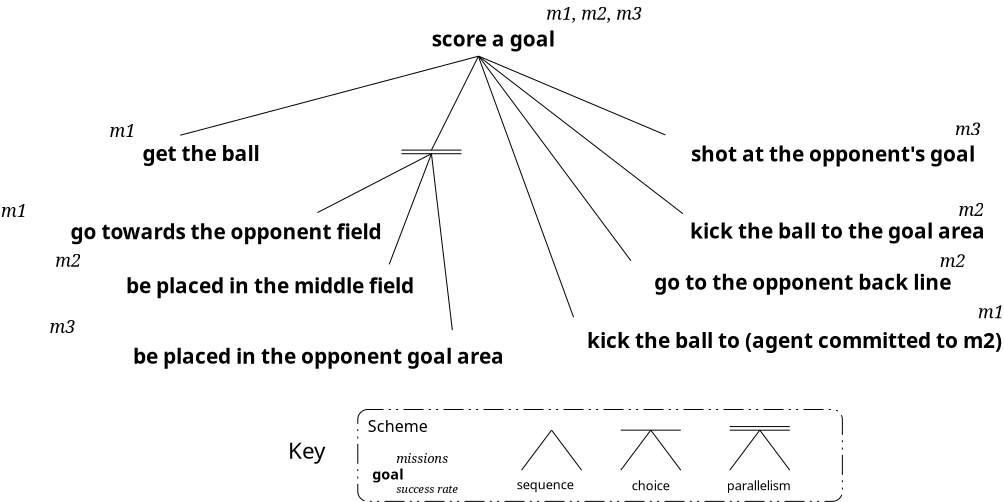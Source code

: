 <?xml version="1.0"?>
<dia:diagram xmlns:dia="http://www.lysator.liu.se/~alla/dia/">
  <dia:layer name="Background" visible="true">
    <dia:object type="Standard - Line" version="0" id="O0">
      <dia:attribute name="obj_pos">
        <dia:point val="48.66,21.88"/>
      </dia:attribute>
      <dia:attribute name="obj_bb">
        <dia:rectangle val="42.938,21.858;48.683,24.847"/>
      </dia:attribute>
      <dia:attribute name="conn_endpoints">
        <dia:point val="48.66,21.88"/>
        <dia:point val="42.96,24.825"/>
      </dia:attribute>
      <dia:attribute name="numcp">
        <dia:int val="1"/>
      </dia:attribute>
      <dia:attribute name="line_width">
        <dia:real val="0.05"/>
      </dia:attribute>
      <dia:connections>
        <dia:connection handle="0" to="O12" connection="0"/>
      </dia:connections>
    </dia:object>
    <dia:object type="Standard - Line" version="0" id="O1">
      <dia:attribute name="obj_pos">
        <dia:point val="51.021,17.002"/>
      </dia:attribute>
      <dia:attribute name="obj_bb">
        <dia:rectangle val="36.075,16.977;51.045,20.98"/>
      </dia:attribute>
      <dia:attribute name="conn_endpoints">
        <dia:point val="51.021,17.002"/>
        <dia:point val="36.1,20.956"/>
      </dia:attribute>
      <dia:attribute name="numcp">
        <dia:int val="1"/>
      </dia:attribute>
      <dia:attribute name="line_width">
        <dia:real val="0.05"/>
      </dia:attribute>
    </dia:object>
    <dia:object type="Standard - Text" version="0" id="O2">
      <dia:attribute name="obj_pos">
        <dia:point val="50.798,19.956"/>
      </dia:attribute>
      <dia:attribute name="obj_bb">
        <dia:rectangle val="50.748,19.296;50.798,19.996"/>
      </dia:attribute>
      <dia:attribute name="text">
        <dia:composite type="text">
          <dia:attribute name="string">
            <dia:string>##</dia:string>
          </dia:attribute>
          <dia:attribute name="font">
            <dia:font name="Times-Italic"/>
          </dia:attribute>
          <dia:attribute name="height">
            <dia:real val="0.7"/>
          </dia:attribute>
          <dia:attribute name="pos">
            <dia:point val="50.798,19.956"/>
          </dia:attribute>
          <dia:attribute name="color">
            <dia:color val="#000000"/>
          </dia:attribute>
          <dia:attribute name="alignment">
            <dia:enum val="0"/>
          </dia:attribute>
        </dia:composite>
      </dia:attribute>
    </dia:object>
    <dia:object type="Standard - Text" version="0" id="O3">
      <dia:attribute name="obj_pos">
        <dia:point val="59.098,20.006"/>
      </dia:attribute>
      <dia:attribute name="obj_bb">
        <dia:rectangle val="59.048,19.346;59.098,20.046"/>
      </dia:attribute>
      <dia:attribute name="text">
        <dia:composite type="text">
          <dia:attribute name="string">
            <dia:string>##</dia:string>
          </dia:attribute>
          <dia:attribute name="font">
            <dia:font name="Times-Italic"/>
          </dia:attribute>
          <dia:attribute name="height">
            <dia:real val="0.7"/>
          </dia:attribute>
          <dia:attribute name="pos">
            <dia:point val="59.098,20.006"/>
          </dia:attribute>
          <dia:attribute name="color">
            <dia:color val="#000000"/>
          </dia:attribute>
          <dia:attribute name="alignment">
            <dia:enum val="0"/>
          </dia:attribute>
        </dia:composite>
      </dia:attribute>
    </dia:object>
    <dia:object type="Standard - Text" version="0" id="O4">
      <dia:attribute name="obj_pos">
        <dia:point val="47.121,23.553"/>
      </dia:attribute>
      <dia:attribute name="obj_bb">
        <dia:rectangle val="47.071,22.893;47.121,23.593"/>
      </dia:attribute>
      <dia:attribute name="text">
        <dia:composite type="text">
          <dia:attribute name="string">
            <dia:string>##</dia:string>
          </dia:attribute>
          <dia:attribute name="font">
            <dia:font name="Times-Italic"/>
          </dia:attribute>
          <dia:attribute name="height">
            <dia:real val="0.7"/>
          </dia:attribute>
          <dia:attribute name="pos">
            <dia:point val="47.121,23.553"/>
          </dia:attribute>
          <dia:attribute name="color">
            <dia:color val="#000000"/>
          </dia:attribute>
          <dia:attribute name="alignment">
            <dia:enum val="0"/>
          </dia:attribute>
        </dia:composite>
      </dia:attribute>
    </dia:object>
    <dia:object type="Standard - Text" version="0" id="O5">
      <dia:attribute name="obj_pos">
        <dia:point val="59.571,23.603"/>
      </dia:attribute>
      <dia:attribute name="obj_bb">
        <dia:rectangle val="59.521,22.943;59.571,23.643"/>
      </dia:attribute>
      <dia:attribute name="text">
        <dia:composite type="text">
          <dia:attribute name="string">
            <dia:string>##</dia:string>
          </dia:attribute>
          <dia:attribute name="font">
            <dia:font name="Times-Italic"/>
          </dia:attribute>
          <dia:attribute name="height">
            <dia:real val="0.7"/>
          </dia:attribute>
          <dia:attribute name="pos">
            <dia:point val="59.571,23.603"/>
          </dia:attribute>
          <dia:attribute name="color">
            <dia:color val="#000000"/>
          </dia:attribute>
          <dia:attribute name="alignment">
            <dia:enum val="0"/>
          </dia:attribute>
        </dia:composite>
      </dia:attribute>
    </dia:object>
    <dia:object type="Standard - Text" version="0" id="O6">
      <dia:attribute name="obj_pos">
        <dia:point val="54.855,16.518"/>
      </dia:attribute>
      <dia:attribute name="obj_bb">
        <dia:rectangle val="46.661,15.359;54.855,16.659"/>
      </dia:attribute>
      <dia:attribute name="text">
        <dia:composite type="text">
          <dia:attribute name="string">
            <dia:string>#score a goal#</dia:string>
          </dia:attribute>
          <dia:attribute name="font">
            <dia:font name="Helvetica-Bold"/>
          </dia:attribute>
          <dia:attribute name="height">
            <dia:real val="1.3"/>
          </dia:attribute>
          <dia:attribute name="pos">
            <dia:point val="54.855,16.518"/>
          </dia:attribute>
          <dia:attribute name="color">
            <dia:color val="#000000"/>
          </dia:attribute>
          <dia:attribute name="alignment">
            <dia:enum val="2"/>
          </dia:attribute>
        </dia:composite>
      </dia:attribute>
    </dia:object>
    <dia:object type="Standard - Text" version="0" id="O7">
      <dia:attribute name="obj_pos">
        <dia:point val="32.569,21.05"/>
      </dia:attribute>
      <dia:attribute name="obj_bb">
        <dia:rectangle val="32.519,20.07;34.547,21.17"/>
      </dia:attribute>
      <dia:attribute name="text">
        <dia:composite type="text">
          <dia:attribute name="string">
            <dia:string>#m1#</dia:string>
          </dia:attribute>
          <dia:attribute name="font">
            <dia:font name="Times-Italic"/>
          </dia:attribute>
          <dia:attribute name="height">
            <dia:real val="1.1"/>
          </dia:attribute>
          <dia:attribute name="pos">
            <dia:point val="32.569,21.05"/>
          </dia:attribute>
          <dia:attribute name="color">
            <dia:color val="#000000"/>
          </dia:attribute>
          <dia:attribute name="alignment">
            <dia:enum val="0"/>
          </dia:attribute>
        </dia:composite>
      </dia:attribute>
    </dia:object>
    <dia:object type="Standard - Text" version="0" id="O8">
      <dia:attribute name="obj_pos">
        <dia:point val="46.168,26.152"/>
      </dia:attribute>
      <dia:attribute name="obj_bb">
        <dia:rectangle val="26.617,24.993;46.168,26.293"/>
      </dia:attribute>
      <dia:attribute name="text">
        <dia:composite type="text">
          <dia:attribute name="string">
            <dia:string>#go towards the opponent field#</dia:string>
          </dia:attribute>
          <dia:attribute name="font">
            <dia:font name="Helvetica-Bold"/>
          </dia:attribute>
          <dia:attribute name="height">
            <dia:real val="1.3"/>
          </dia:attribute>
          <dia:attribute name="pos">
            <dia:point val="46.168,26.152"/>
          </dia:attribute>
          <dia:attribute name="color">
            <dia:color val="#000000"/>
          </dia:attribute>
          <dia:attribute name="alignment">
            <dia:enum val="2"/>
          </dia:attribute>
        </dia:composite>
      </dia:attribute>
    </dia:object>
    <dia:object type="Standard - Text" version="0" id="O9">
      <dia:attribute name="obj_pos">
        <dia:point val="54.403,15.187"/>
      </dia:attribute>
      <dia:attribute name="obj_bb">
        <dia:rectangle val="54.353,14.207;60.447,15.307"/>
      </dia:attribute>
      <dia:attribute name="text">
        <dia:composite type="text">
          <dia:attribute name="string">
            <dia:string>#m1, m2, m3#</dia:string>
          </dia:attribute>
          <dia:attribute name="font">
            <dia:font name="Times-Italic"/>
          </dia:attribute>
          <dia:attribute name="height">
            <dia:real val="1.1"/>
          </dia:attribute>
          <dia:attribute name="pos">
            <dia:point val="54.403,15.187"/>
          </dia:attribute>
          <dia:attribute name="color">
            <dia:color val="#000000"/>
          </dia:attribute>
          <dia:attribute name="alignment">
            <dia:enum val="0"/>
          </dia:attribute>
        </dia:composite>
      </dia:attribute>
    </dia:object>
    <dia:object type="Standard - Line" version="0" id="O10">
      <dia:attribute name="obj_pos">
        <dia:point val="51.039,17.019"/>
      </dia:attribute>
      <dia:attribute name="obj_bb">
        <dia:rectangle val="51.019,17.0;61.252,24.901"/>
      </dia:attribute>
      <dia:attribute name="conn_endpoints">
        <dia:point val="51.039,17.019"/>
        <dia:point val="61.233,24.881"/>
      </dia:attribute>
      <dia:attribute name="numcp">
        <dia:int val="1"/>
      </dia:attribute>
      <dia:attribute name="line_width">
        <dia:real val="0.05"/>
      </dia:attribute>
    </dia:object>
    <dia:object type="Standard - Line" version="0" id="O11">
      <dia:attribute name="obj_pos">
        <dia:point val="51.003,17.002"/>
      </dia:attribute>
      <dia:attribute name="obj_bb">
        <dia:rectangle val="50.98,16.978;55.789,30.079"/>
      </dia:attribute>
      <dia:attribute name="conn_endpoints">
        <dia:point val="51.003,17.002"/>
        <dia:point val="55.766,30.056"/>
      </dia:attribute>
      <dia:attribute name="numcp">
        <dia:int val="1"/>
      </dia:attribute>
      <dia:attribute name="line_width">
        <dia:real val="0.05"/>
      </dia:attribute>
    </dia:object>
    <dia:object type="Standard - Line" version="0" id="O12">
      <dia:attribute name="obj_pos">
        <dia:point val="50.16,21.88"/>
      </dia:attribute>
      <dia:attribute name="obj_bb">
        <dia:rectangle val="47.136,21.855;50.185,21.905"/>
      </dia:attribute>
      <dia:attribute name="conn_endpoints">
        <dia:point val="50.16,21.88"/>
        <dia:point val="47.16,21.88"/>
      </dia:attribute>
      <dia:attribute name="numcp">
        <dia:int val="1"/>
      </dia:attribute>
      <dia:attribute name="line_width">
        <dia:real val="0.05"/>
      </dia:attribute>
    </dia:object>
    <dia:object type="Standard - Line" version="0" id="O13">
      <dia:attribute name="obj_pos">
        <dia:point val="50.16,21.7"/>
      </dia:attribute>
      <dia:attribute name="obj_bb">
        <dia:rectangle val="47.136,21.675;50.185,21.725"/>
      </dia:attribute>
      <dia:attribute name="conn_endpoints">
        <dia:point val="50.16,21.7"/>
        <dia:point val="47.16,21.7"/>
      </dia:attribute>
      <dia:attribute name="numcp">
        <dia:int val="1"/>
      </dia:attribute>
      <dia:attribute name="line_width">
        <dia:real val="0.05"/>
      </dia:attribute>
    </dia:object>
    <dia:object type="Standard - Text" version="0" id="O14">
      <dia:attribute name="obj_pos">
        <dia:point val="40.059,22.24"/>
      </dia:attribute>
      <dia:attribute name="obj_bb">
        <dia:rectangle val="32.356,21.08;40.059,22.38"/>
      </dia:attribute>
      <dia:attribute name="text">
        <dia:composite type="text">
          <dia:attribute name="string">
            <dia:string>#get the ball#</dia:string>
          </dia:attribute>
          <dia:attribute name="font">
            <dia:font name="Helvetica-Bold"/>
          </dia:attribute>
          <dia:attribute name="height">
            <dia:real val="1.3"/>
          </dia:attribute>
          <dia:attribute name="pos">
            <dia:point val="40.059,22.24"/>
          </dia:attribute>
          <dia:attribute name="color">
            <dia:color val="#000000"/>
          </dia:attribute>
          <dia:attribute name="alignment">
            <dia:enum val="2"/>
          </dia:attribute>
        </dia:composite>
      </dia:attribute>
    </dia:object>
    <dia:object type="Standard - Text" version="0" id="O15">
      <dia:attribute name="obj_pos">
        <dia:point val="48.041,28.863"/>
      </dia:attribute>
      <dia:attribute name="obj_bb">
        <dia:rectangle val="29.255,27.704;48.041,29.004"/>
      </dia:attribute>
      <dia:attribute name="text">
        <dia:composite type="text">
          <dia:attribute name="string">
            <dia:string>#be placed in the middle field #</dia:string>
          </dia:attribute>
          <dia:attribute name="font">
            <dia:font name="Helvetica-Bold"/>
          </dia:attribute>
          <dia:attribute name="height">
            <dia:real val="1.3"/>
          </dia:attribute>
          <dia:attribute name="pos">
            <dia:point val="48.041,28.863"/>
          </dia:attribute>
          <dia:attribute name="color">
            <dia:color val="#000000"/>
          </dia:attribute>
          <dia:attribute name="alignment">
            <dia:enum val="2"/>
          </dia:attribute>
        </dia:composite>
      </dia:attribute>
    </dia:object>
    <dia:object type="Standard - Text" version="0" id="O16">
      <dia:attribute name="obj_pos">
        <dia:point val="52.291,32.378"/>
      </dia:attribute>
      <dia:attribute name="obj_bb">
        <dia:rectangle val="29.028,31.218;52.291,32.519"/>
      </dia:attribute>
      <dia:attribute name="text">
        <dia:composite type="text">
          <dia:attribute name="string">
            <dia:string>#be placed in the opponent goal area#</dia:string>
          </dia:attribute>
          <dia:attribute name="font">
            <dia:font name="Helvetica-Bold"/>
          </dia:attribute>
          <dia:attribute name="height">
            <dia:real val="1.3"/>
          </dia:attribute>
          <dia:attribute name="pos">
            <dia:point val="52.291,32.378"/>
          </dia:attribute>
          <dia:attribute name="color">
            <dia:color val="#000000"/>
          </dia:attribute>
          <dia:attribute name="alignment">
            <dia:enum val="2"/>
          </dia:attribute>
        </dia:composite>
      </dia:attribute>
    </dia:object>
    <dia:object type="Standard - Text" version="0" id="O17">
      <dia:attribute name="obj_pos">
        <dia:point val="77.187,31.594"/>
      </dia:attribute>
      <dia:attribute name="obj_bb">
        <dia:rectangle val="51.685,30.435;77.187,31.735"/>
      </dia:attribute>
      <dia:attribute name="text">
        <dia:composite type="text">
          <dia:attribute name="string">
            <dia:string>#kick the ball to (agent committed to m2)#</dia:string>
          </dia:attribute>
          <dia:attribute name="font">
            <dia:font name="Helvetica-Bold"/>
          </dia:attribute>
          <dia:attribute name="height">
            <dia:real val="1.3"/>
          </dia:attribute>
          <dia:attribute name="pos">
            <dia:point val="77.187,31.594"/>
          </dia:attribute>
          <dia:attribute name="color">
            <dia:color val="#000000"/>
          </dia:attribute>
          <dia:attribute name="alignment">
            <dia:enum val="2"/>
          </dia:attribute>
        </dia:composite>
      </dia:attribute>
    </dia:object>
    <dia:object type="Standard - Text" version="0" id="O18">
      <dia:attribute name="obj_pos">
        <dia:point val="74.645,28.68"/>
      </dia:attribute>
      <dia:attribute name="obj_bb">
        <dia:rectangle val="56.077,27.52;74.645,28.82"/>
      </dia:attribute>
      <dia:attribute name="text">
        <dia:composite type="text">
          <dia:attribute name="string">
            <dia:string>#go to the opponent back line#</dia:string>
          </dia:attribute>
          <dia:attribute name="font">
            <dia:font name="Helvetica-Bold"/>
          </dia:attribute>
          <dia:attribute name="height">
            <dia:real val="1.3"/>
          </dia:attribute>
          <dia:attribute name="pos">
            <dia:point val="74.645,28.68"/>
          </dia:attribute>
          <dia:attribute name="color">
            <dia:color val="#000000"/>
          </dia:attribute>
          <dia:attribute name="alignment">
            <dia:enum val="2"/>
          </dia:attribute>
        </dia:composite>
      </dia:attribute>
    </dia:object>
    <dia:object type="Standard - Text" version="0" id="O19">
      <dia:attribute name="obj_pos">
        <dia:point val="76.332,26.125"/>
      </dia:attribute>
      <dia:attribute name="obj_bb">
        <dia:rectangle val="57.873,24.966;76.332,26.266"/>
      </dia:attribute>
      <dia:attribute name="text">
        <dia:composite type="text">
          <dia:attribute name="string">
            <dia:string>#kick the ball to the goal area#</dia:string>
          </dia:attribute>
          <dia:attribute name="font">
            <dia:font name="Helvetica-Bold"/>
          </dia:attribute>
          <dia:attribute name="height">
            <dia:real val="1.3"/>
          </dia:attribute>
          <dia:attribute name="pos">
            <dia:point val="76.332,26.125"/>
          </dia:attribute>
          <dia:attribute name="color">
            <dia:color val="#000000"/>
          </dia:attribute>
          <dia:attribute name="alignment">
            <dia:enum val="2"/>
          </dia:attribute>
        </dia:composite>
      </dia:attribute>
    </dia:object>
    <dia:object type="Standard - Text" version="0" id="O20">
      <dia:attribute name="obj_pos">
        <dia:point val="75.835,22.272"/>
      </dia:attribute>
      <dia:attribute name="obj_bb">
        <dia:rectangle val="57.977,21.113;75.835,22.413"/>
      </dia:attribute>
      <dia:attribute name="text">
        <dia:composite type="text">
          <dia:attribute name="string">
            <dia:string>#shot at the opponent's goal#</dia:string>
          </dia:attribute>
          <dia:attribute name="font">
            <dia:font name="Helvetica-Bold"/>
          </dia:attribute>
          <dia:attribute name="height">
            <dia:real val="1.3"/>
          </dia:attribute>
          <dia:attribute name="pos">
            <dia:point val="75.835,22.272"/>
          </dia:attribute>
          <dia:attribute name="color">
            <dia:color val="#000000"/>
          </dia:attribute>
          <dia:attribute name="alignment">
            <dia:enum val="2"/>
          </dia:attribute>
        </dia:composite>
      </dia:attribute>
    </dia:object>
    <dia:object type="Standard - Line" version="0" id="O21">
      <dia:attribute name="obj_pos">
        <dia:point val="48.66,21.88"/>
      </dia:attribute>
      <dia:attribute name="obj_bb">
        <dia:rectangle val="46.525,21.857;48.684,27.436"/>
      </dia:attribute>
      <dia:attribute name="conn_endpoints">
        <dia:point val="48.66,21.88"/>
        <dia:point val="46.548,27.413"/>
      </dia:attribute>
      <dia:attribute name="numcp">
        <dia:int val="1"/>
      </dia:attribute>
      <dia:attribute name="line_width">
        <dia:real val="0.05"/>
      </dia:attribute>
      <dia:connections>
        <dia:connection handle="0" to="O12" connection="0"/>
      </dia:connections>
    </dia:object>
    <dia:object type="Standard - Line" version="0" id="O22">
      <dia:attribute name="obj_pos">
        <dia:point val="48.66,21.88"/>
      </dia:attribute>
      <dia:attribute name="obj_bb">
        <dia:rectangle val="48.636,21.856;49.731,30.732"/>
      </dia:attribute>
      <dia:attribute name="conn_endpoints">
        <dia:point val="48.66,21.88"/>
        <dia:point val="49.706,30.707"/>
      </dia:attribute>
      <dia:attribute name="numcp">
        <dia:int val="1"/>
      </dia:attribute>
      <dia:attribute name="line_width">
        <dia:real val="0.05"/>
      </dia:attribute>
      <dia:connections>
        <dia:connection handle="0" to="O12" connection="0"/>
      </dia:connections>
    </dia:object>
    <dia:object type="Standard - Line" version="0" id="O23">
      <dia:attribute name="obj_pos">
        <dia:point val="51.003,17.019"/>
      </dia:attribute>
      <dia:attribute name="obj_bb">
        <dia:rectangle val="48.638,16.997;51.026,21.722"/>
      </dia:attribute>
      <dia:attribute name="conn_endpoints">
        <dia:point val="51.003,17.019"/>
        <dia:point val="48.66,21.7"/>
      </dia:attribute>
      <dia:attribute name="numcp">
        <dia:int val="1"/>
      </dia:attribute>
      <dia:attribute name="line_width">
        <dia:real val="0.05"/>
      </dia:attribute>
      <dia:connections>
        <dia:connection handle="1" to="O13" connection="0"/>
      </dia:connections>
    </dia:object>
    <dia:object type="Standard - Line" version="0" id="O24">
      <dia:attribute name="obj_pos">
        <dia:point val="51.021,17.002"/>
      </dia:attribute>
      <dia:attribute name="obj_bb">
        <dia:rectangle val="51.001,16.982;58.653,27.252"/>
      </dia:attribute>
      <dia:attribute name="conn_endpoints">
        <dia:point val="51.021,17.002"/>
        <dia:point val="58.633,27.231"/>
      </dia:attribute>
      <dia:attribute name="numcp">
        <dia:int val="1"/>
      </dia:attribute>
      <dia:attribute name="line_width">
        <dia:real val="0.05"/>
      </dia:attribute>
    </dia:object>
    <dia:object type="Standard - Line" version="0" id="O25">
      <dia:attribute name="obj_pos">
        <dia:point val="51.021,17.002"/>
      </dia:attribute>
      <dia:attribute name="obj_bb">
        <dia:rectangle val="50.998,16.979;60.381,20.965"/>
      </dia:attribute>
      <dia:attribute name="conn_endpoints">
        <dia:point val="51.021,17.002"/>
        <dia:point val="60.358,20.942"/>
      </dia:attribute>
      <dia:attribute name="numcp">
        <dia:int val="1"/>
      </dia:attribute>
      <dia:attribute name="line_width">
        <dia:real val="0.05"/>
      </dia:attribute>
    </dia:object>
    <dia:object type="Standard - Text" version="0" id="O26">
      <dia:attribute name="obj_pos">
        <dia:point val="27.138,25.048"/>
      </dia:attribute>
      <dia:attribute name="obj_bb">
        <dia:rectangle val="27.088,24.068;29.116,25.168"/>
      </dia:attribute>
      <dia:attribute name="text">
        <dia:composite type="text">
          <dia:attribute name="string">
            <dia:string>#m1#</dia:string>
          </dia:attribute>
          <dia:attribute name="font">
            <dia:font name="Times-Italic"/>
          </dia:attribute>
          <dia:attribute name="height">
            <dia:real val="1.1"/>
          </dia:attribute>
          <dia:attribute name="pos">
            <dia:point val="27.138,25.048"/>
          </dia:attribute>
          <dia:attribute name="color">
            <dia:color val="#000000"/>
          </dia:attribute>
          <dia:attribute name="alignment">
            <dia:enum val="0"/>
          </dia:attribute>
        </dia:composite>
      </dia:attribute>
    </dia:object>
    <dia:object type="Standard - Text" version="0" id="O27">
      <dia:attribute name="obj_pos">
        <dia:point val="75.991,30.11"/>
      </dia:attribute>
      <dia:attribute name="obj_bb">
        <dia:rectangle val="75.941,29.13;77.969,30.23"/>
      </dia:attribute>
      <dia:attribute name="text">
        <dia:composite type="text">
          <dia:attribute name="string">
            <dia:string>#m1#</dia:string>
          </dia:attribute>
          <dia:attribute name="font">
            <dia:font name="Times-Italic"/>
          </dia:attribute>
          <dia:attribute name="height">
            <dia:real val="1.1"/>
          </dia:attribute>
          <dia:attribute name="pos">
            <dia:point val="75.991,30.11"/>
          </dia:attribute>
          <dia:attribute name="color">
            <dia:color val="#000000"/>
          </dia:attribute>
          <dia:attribute name="alignment">
            <dia:enum val="0"/>
          </dia:attribute>
        </dia:composite>
      </dia:attribute>
    </dia:object>
    <dia:object type="Standard - Text" version="0" id="O28">
      <dia:attribute name="obj_pos">
        <dia:point val="29.856,27.53"/>
      </dia:attribute>
      <dia:attribute name="obj_bb">
        <dia:rectangle val="29.806,26.55;31.834,27.65"/>
      </dia:attribute>
      <dia:attribute name="text">
        <dia:composite type="text">
          <dia:attribute name="string">
            <dia:string>#m2#</dia:string>
          </dia:attribute>
          <dia:attribute name="font">
            <dia:font name="Times-Italic"/>
          </dia:attribute>
          <dia:attribute name="height">
            <dia:real val="1.1"/>
          </dia:attribute>
          <dia:attribute name="pos">
            <dia:point val="29.856,27.53"/>
          </dia:attribute>
          <dia:attribute name="color">
            <dia:color val="#000000"/>
          </dia:attribute>
          <dia:attribute name="alignment">
            <dia:enum val="0"/>
          </dia:attribute>
        </dia:composite>
      </dia:attribute>
    </dia:object>
    <dia:object type="Standard - Text" version="0" id="O29">
      <dia:attribute name="obj_pos">
        <dia:point val="74.07,27.557"/>
      </dia:attribute>
      <dia:attribute name="obj_bb">
        <dia:rectangle val="74.02,26.577;76.049,27.677"/>
      </dia:attribute>
      <dia:attribute name="text">
        <dia:composite type="text">
          <dia:attribute name="string">
            <dia:string>#m2#</dia:string>
          </dia:attribute>
          <dia:attribute name="font">
            <dia:font name="Times-Italic"/>
          </dia:attribute>
          <dia:attribute name="height">
            <dia:real val="1.1"/>
          </dia:attribute>
          <dia:attribute name="pos">
            <dia:point val="74.07,27.557"/>
          </dia:attribute>
          <dia:attribute name="color">
            <dia:color val="#000000"/>
          </dia:attribute>
          <dia:attribute name="alignment">
            <dia:enum val="0"/>
          </dia:attribute>
        </dia:composite>
      </dia:attribute>
    </dia:object>
    <dia:object type="Standard - Text" version="0" id="O30">
      <dia:attribute name="obj_pos">
        <dia:point val="75.009,24.995"/>
      </dia:attribute>
      <dia:attribute name="obj_bb">
        <dia:rectangle val="74.959,24.015;76.987,25.115"/>
      </dia:attribute>
      <dia:attribute name="text">
        <dia:composite type="text">
          <dia:attribute name="string">
            <dia:string>#m2#</dia:string>
          </dia:attribute>
          <dia:attribute name="font">
            <dia:font name="Times-Italic"/>
          </dia:attribute>
          <dia:attribute name="height">
            <dia:real val="1.1"/>
          </dia:attribute>
          <dia:attribute name="pos">
            <dia:point val="75.009,24.995"/>
          </dia:attribute>
          <dia:attribute name="color">
            <dia:color val="#000000"/>
          </dia:attribute>
          <dia:attribute name="alignment">
            <dia:enum val="0"/>
          </dia:attribute>
        </dia:composite>
      </dia:attribute>
    </dia:object>
    <dia:object type="Standard - Text" version="0" id="O31">
      <dia:attribute name="obj_pos">
        <dia:point val="29.564,30.845"/>
      </dia:attribute>
      <dia:attribute name="obj_bb">
        <dia:rectangle val="29.515,29.865;31.543,30.965"/>
      </dia:attribute>
      <dia:attribute name="text">
        <dia:composite type="text">
          <dia:attribute name="string">
            <dia:string>#m3#</dia:string>
          </dia:attribute>
          <dia:attribute name="font">
            <dia:font name="Times-Italic"/>
          </dia:attribute>
          <dia:attribute name="height">
            <dia:real val="1.1"/>
          </dia:attribute>
          <dia:attribute name="pos">
            <dia:point val="29.564,30.845"/>
          </dia:attribute>
          <dia:attribute name="color">
            <dia:color val="#000000"/>
          </dia:attribute>
          <dia:attribute name="alignment">
            <dia:enum val="0"/>
          </dia:attribute>
        </dia:composite>
      </dia:attribute>
    </dia:object>
    <dia:object type="Standard - Text" version="0" id="O32">
      <dia:attribute name="obj_pos">
        <dia:point val="74.835,20.969"/>
      </dia:attribute>
      <dia:attribute name="obj_bb">
        <dia:rectangle val="74.785,19.989;76.813,21.089"/>
      </dia:attribute>
      <dia:attribute name="text">
        <dia:composite type="text">
          <dia:attribute name="string">
            <dia:string>#m3#</dia:string>
          </dia:attribute>
          <dia:attribute name="font">
            <dia:font name="Times-Italic"/>
          </dia:attribute>
          <dia:attribute name="height">
            <dia:real val="1.1"/>
          </dia:attribute>
          <dia:attribute name="pos">
            <dia:point val="74.835,20.969"/>
          </dia:attribute>
          <dia:attribute name="color">
            <dia:color val="#000000"/>
          </dia:attribute>
          <dia:attribute name="alignment">
            <dia:enum val="0"/>
          </dia:attribute>
        </dia:composite>
      </dia:attribute>
    </dia:object>
    <dia:object type="Standard - Box" version="0" id="O33">
      <dia:attribute name="obj_pos">
        <dia:point val="44.977,34.668"/>
      </dia:attribute>
      <dia:attribute name="obj_bb">
        <dia:rectangle val="44.972,34.663;69.212,39.268"/>
      </dia:attribute>
      <dia:attribute name="elem_corner">
        <dia:point val="44.977,34.668"/>
      </dia:attribute>
      <dia:attribute name="elem_width">
        <dia:real val="24.23"/>
      </dia:attribute>
      <dia:attribute name="elem_height">
        <dia:real val="4.595"/>
      </dia:attribute>
      <dia:attribute name="border_width">
        <dia:real val="0.01"/>
      </dia:attribute>
      <dia:attribute name="show_background">
        <dia:boolean val="false"/>
      </dia:attribute>
      <dia:attribute name="line_style">
        <dia:enum val="3"/>
      </dia:attribute>
      <dia:attribute name="corner_radius">
        <dia:real val="0.5"/>
      </dia:attribute>
    </dia:object>
    <dia:object type="Standard - Text" version="0" id="O34">
      <dia:attribute name="obj_pos">
        <dia:point val="41.491,37.126"/>
      </dia:attribute>
      <dia:attribute name="obj_bb">
        <dia:rectangle val="41.491,35.885;44.578,37.285"/>
      </dia:attribute>
      <dia:attribute name="text">
        <dia:composite type="text">
          <dia:attribute name="string">
            <dia:string>#Key#</dia:string>
          </dia:attribute>
          <dia:attribute name="font">
            <dia:font name="Helvetica"/>
          </dia:attribute>
          <dia:attribute name="height">
            <dia:real val="1.4"/>
          </dia:attribute>
          <dia:attribute name="pos">
            <dia:point val="41.491,37.126"/>
          </dia:attribute>
          <dia:attribute name="color">
            <dia:color val="#000000"/>
          </dia:attribute>
          <dia:attribute name="alignment">
            <dia:enum val="0"/>
          </dia:attribute>
        </dia:composite>
      </dia:attribute>
    </dia:object>
    <dia:group>
      <dia:object type="Standard - Text" version="0" id="O35">
        <dia:attribute name="obj_pos">
          <dia:point val="47.247,38.17"/>
        </dia:attribute>
        <dia:attribute name="obj_bb">
          <dia:rectangle val="44.807,37.337;47.247,38.237"/>
        </dia:attribute>
        <dia:attribute name="text">
          <dia:composite type="text">
            <dia:attribute name="string">
              <dia:string>#goal#</dia:string>
            </dia:attribute>
            <dia:attribute name="font">
              <dia:font name="Helvetica-Bold"/>
            </dia:attribute>
            <dia:attribute name="height">
              <dia:real val="0.9"/>
            </dia:attribute>
            <dia:attribute name="pos">
              <dia:point val="47.247,38.17"/>
            </dia:attribute>
            <dia:attribute name="color">
              <dia:color val="#000000"/>
            </dia:attribute>
            <dia:attribute name="alignment">
              <dia:enum val="2"/>
            </dia:attribute>
          </dia:composite>
        </dia:attribute>
      </dia:object>
      <dia:object type="Standard - Text" version="0" id="O36">
        <dia:attribute name="obj_pos">
          <dia:point val="46.903,37.347"/>
        </dia:attribute>
        <dia:attribute name="obj_bb">
          <dia:rectangle val="46.853,36.607;50.292,37.407"/>
        </dia:attribute>
        <dia:attribute name="text">
          <dia:composite type="text">
            <dia:attribute name="string">
              <dia:string>#missions#</dia:string>
            </dia:attribute>
            <dia:attribute name="font">
              <dia:font name="Times-Italic"/>
            </dia:attribute>
            <dia:attribute name="height">
              <dia:real val="0.8"/>
            </dia:attribute>
            <dia:attribute name="pos">
              <dia:point val="46.903,37.347"/>
            </dia:attribute>
            <dia:attribute name="color">
              <dia:color val="#000000"/>
            </dia:attribute>
            <dia:attribute name="alignment">
              <dia:enum val="0"/>
            </dia:attribute>
          </dia:composite>
        </dia:attribute>
      </dia:object>
      <dia:object type="Standard - Text" version="0" id="O37">
        <dia:attribute name="obj_pos">
          <dia:point val="46.903,38.847"/>
        </dia:attribute>
        <dia:attribute name="obj_bb">
          <dia:rectangle val="46.853,38.187;50.813,38.887"/>
        </dia:attribute>
        <dia:attribute name="text">
          <dia:composite type="text">
            <dia:attribute name="string">
              <dia:string>#success rate#</dia:string>
            </dia:attribute>
            <dia:attribute name="font">
              <dia:font name="Times-Italic"/>
            </dia:attribute>
            <dia:attribute name="height">
              <dia:real val="0.7"/>
            </dia:attribute>
            <dia:attribute name="pos">
              <dia:point val="46.903,38.847"/>
            </dia:attribute>
            <dia:attribute name="color">
              <dia:color val="#000000"/>
            </dia:attribute>
            <dia:attribute name="alignment">
              <dia:enum val="0"/>
            </dia:attribute>
          </dia:composite>
        </dia:attribute>
      </dia:object>
    </dia:group>
    <dia:group>
      <dia:object type="Standard - Text" version="0" id="O38">
        <dia:attribute name="obj_pos">
          <dia:point val="65.027,38.702"/>
        </dia:attribute>
        <dia:attribute name="obj_bb">
          <dia:rectangle val="62.745,37.95;67.259,38.751"/>
        </dia:attribute>
        <dia:attribute name="text">
          <dia:composite type="text">
            <dia:attribute name="string">
              <dia:string>#parallelism#</dia:string>
            </dia:attribute>
            <dia:attribute name="font">
              <dia:font name="Helvetica"/>
            </dia:attribute>
            <dia:attribute name="height">
              <dia:real val="0.8"/>
            </dia:attribute>
            <dia:attribute name="pos">
              <dia:point val="65.027,38.702"/>
            </dia:attribute>
            <dia:attribute name="color">
              <dia:color val="#000000"/>
            </dia:attribute>
            <dia:attribute name="alignment">
              <dia:enum val="1"/>
            </dia:attribute>
          </dia:composite>
        </dia:attribute>
      </dia:object>
      <dia:group>
        <dia:object type="Standard - Line" version="0" id="O39">
          <dia:attribute name="obj_pos">
            <dia:point val="65.077,35.702"/>
          </dia:attribute>
          <dia:attribute name="obj_bb">
            <dia:rectangle val="65.069,35.694;66.585,37.71"/>
          </dia:attribute>
          <dia:attribute name="conn_endpoints">
            <dia:point val="65.077,35.702"/>
            <dia:point val="66.577,37.702"/>
          </dia:attribute>
          <dia:attribute name="numcp">
            <dia:int val="1"/>
          </dia:attribute>
          <dia:attribute name="line_width">
            <dia:real val="0.02"/>
          </dia:attribute>
          <dia:connections>
            <dia:connection handle="0" to="O41" connection="0"/>
          </dia:connections>
        </dia:object>
        <dia:object type="Standard - Line" version="0" id="O40">
          <dia:attribute name="obj_pos">
            <dia:point val="65.077,35.702"/>
          </dia:attribute>
          <dia:attribute name="obj_bb">
            <dia:rectangle val="63.569,35.694;65.085,37.71"/>
          </dia:attribute>
          <dia:attribute name="conn_endpoints">
            <dia:point val="65.077,35.702"/>
            <dia:point val="63.577,37.702"/>
          </dia:attribute>
          <dia:attribute name="numcp">
            <dia:int val="1"/>
          </dia:attribute>
          <dia:attribute name="line_width">
            <dia:real val="0.02"/>
          </dia:attribute>
          <dia:connections>
            <dia:connection handle="0" to="O41" connection="0"/>
          </dia:connections>
        </dia:object>
        <dia:object type="Standard - Line" version="0" id="O41">
          <dia:attribute name="obj_pos">
            <dia:point val="66.577,35.702"/>
          </dia:attribute>
          <dia:attribute name="obj_bb">
            <dia:rectangle val="63.567,35.692;66.587,35.712"/>
          </dia:attribute>
          <dia:attribute name="conn_endpoints">
            <dia:point val="66.577,35.702"/>
            <dia:point val="63.577,35.702"/>
          </dia:attribute>
          <dia:attribute name="numcp">
            <dia:int val="1"/>
          </dia:attribute>
          <dia:attribute name="line_width">
            <dia:real val="0.02"/>
          </dia:attribute>
        </dia:object>
        <dia:object type="Standard - Line" version="0" id="O42">
          <dia:attribute name="obj_pos">
            <dia:point val="66.577,35.522"/>
          </dia:attribute>
          <dia:attribute name="obj_bb">
            <dia:rectangle val="63.567,35.512;66.587,35.532"/>
          </dia:attribute>
          <dia:attribute name="conn_endpoints">
            <dia:point val="66.577,35.522"/>
            <dia:point val="63.577,35.522"/>
          </dia:attribute>
          <dia:attribute name="numcp">
            <dia:int val="1"/>
          </dia:attribute>
          <dia:attribute name="line_width">
            <dia:real val="0.02"/>
          </dia:attribute>
        </dia:object>
      </dia:group>
    </dia:group>
    <dia:group>
      <dia:object type="Standard - Text" version="0" id="O43">
        <dia:attribute name="obj_pos">
          <dia:point val="59.627,38.702"/>
        </dia:attribute>
        <dia:attribute name="obj_bb">
          <dia:rectangle val="58.168,37.95;61.036,38.751"/>
        </dia:attribute>
        <dia:attribute name="text">
          <dia:composite type="text">
            <dia:attribute name="string">
              <dia:string>#choice#</dia:string>
            </dia:attribute>
            <dia:attribute name="font">
              <dia:font name="Helvetica"/>
            </dia:attribute>
            <dia:attribute name="height">
              <dia:real val="0.8"/>
            </dia:attribute>
            <dia:attribute name="pos">
              <dia:point val="59.627,38.702"/>
            </dia:attribute>
            <dia:attribute name="color">
              <dia:color val="#000000"/>
            </dia:attribute>
            <dia:attribute name="alignment">
              <dia:enum val="1"/>
            </dia:attribute>
          </dia:composite>
        </dia:attribute>
      </dia:object>
      <dia:group>
        <dia:object type="Standard - Line" version="0" id="O44">
          <dia:attribute name="obj_pos">
            <dia:point val="59.627,35.702"/>
          </dia:attribute>
          <dia:attribute name="obj_bb">
            <dia:rectangle val="59.619,35.694;61.135,37.71"/>
          </dia:attribute>
          <dia:attribute name="conn_endpoints">
            <dia:point val="59.627,35.702"/>
            <dia:point val="61.127,37.702"/>
          </dia:attribute>
          <dia:attribute name="numcp">
            <dia:int val="1"/>
          </dia:attribute>
          <dia:attribute name="line_width">
            <dia:real val="0.02"/>
          </dia:attribute>
          <dia:connections>
            <dia:connection handle="0" to="O46" connection="0"/>
          </dia:connections>
        </dia:object>
        <dia:object type="Standard - Line" version="0" id="O45">
          <dia:attribute name="obj_pos">
            <dia:point val="59.627,35.702"/>
          </dia:attribute>
          <dia:attribute name="obj_bb">
            <dia:rectangle val="58.119,35.694;59.635,37.71"/>
          </dia:attribute>
          <dia:attribute name="conn_endpoints">
            <dia:point val="59.627,35.702"/>
            <dia:point val="58.127,37.702"/>
          </dia:attribute>
          <dia:attribute name="numcp">
            <dia:int val="1"/>
          </dia:attribute>
          <dia:attribute name="line_width">
            <dia:real val="0.02"/>
          </dia:attribute>
          <dia:connections>
            <dia:connection handle="0" to="O46" connection="0"/>
          </dia:connections>
        </dia:object>
        <dia:object type="Standard - Line" version="0" id="O46">
          <dia:attribute name="obj_pos">
            <dia:point val="61.127,35.702"/>
          </dia:attribute>
          <dia:attribute name="obj_bb">
            <dia:rectangle val="58.117,35.692;61.137,35.712"/>
          </dia:attribute>
          <dia:attribute name="conn_endpoints">
            <dia:point val="61.127,35.702"/>
            <dia:point val="58.127,35.702"/>
          </dia:attribute>
          <dia:attribute name="numcp">
            <dia:int val="1"/>
          </dia:attribute>
          <dia:attribute name="line_width">
            <dia:real val="0.02"/>
          </dia:attribute>
        </dia:object>
      </dia:group>
    </dia:group>
    <dia:group>
      <dia:object type="Standard - Text" version="0" id="O47">
        <dia:attribute name="obj_pos">
          <dia:point val="52.927,38.652"/>
        </dia:attribute>
        <dia:attribute name="obj_bb">
          <dia:rectangle val="52.877,37.901;56.955,38.7"/>
        </dia:attribute>
        <dia:attribute name="text">
          <dia:composite type="text">
            <dia:attribute name="string">
              <dia:string>#sequence#</dia:string>
            </dia:attribute>
            <dia:attribute name="font">
              <dia:font name="Helvetica"/>
            </dia:attribute>
            <dia:attribute name="height">
              <dia:real val="0.8"/>
            </dia:attribute>
            <dia:attribute name="pos">
              <dia:point val="52.927,38.652"/>
            </dia:attribute>
            <dia:attribute name="color">
              <dia:color val="#000000"/>
            </dia:attribute>
            <dia:attribute name="alignment">
              <dia:enum val="0"/>
            </dia:attribute>
          </dia:composite>
        </dia:attribute>
      </dia:object>
      <dia:group>
        <dia:object type="Standard - Line" version="0" id="O48">
          <dia:attribute name="obj_pos">
            <dia:point val="54.666,35.702"/>
          </dia:attribute>
          <dia:attribute name="obj_bb">
            <dia:rectangle val="54.658,35.694;56.174,37.71"/>
          </dia:attribute>
          <dia:attribute name="conn_endpoints">
            <dia:point val="54.666,35.702"/>
            <dia:point val="56.166,37.702"/>
          </dia:attribute>
          <dia:attribute name="numcp">
            <dia:int val="1"/>
          </dia:attribute>
          <dia:attribute name="line_width">
            <dia:real val="0.02"/>
          </dia:attribute>
        </dia:object>
        <dia:object type="Standard - Line" version="0" id="O49">
          <dia:attribute name="obj_pos">
            <dia:point val="54.666,35.702"/>
          </dia:attribute>
          <dia:attribute name="obj_bb">
            <dia:rectangle val="53.158,35.694;54.674,37.71"/>
          </dia:attribute>
          <dia:attribute name="conn_endpoints">
            <dia:point val="54.666,35.702"/>
            <dia:point val="53.166,37.702"/>
          </dia:attribute>
          <dia:attribute name="numcp">
            <dia:int val="1"/>
          </dia:attribute>
          <dia:attribute name="line_width">
            <dia:real val="0.02"/>
          </dia:attribute>
        </dia:object>
      </dia:group>
    </dia:group>
    <dia:object type="Standard - Text" version="0" id="O50">
      <dia:attribute name="obj_pos">
        <dia:point val="45.472,35.793"/>
      </dia:attribute>
      <dia:attribute name="obj_bb">
        <dia:rectangle val="45.422,34.878;49.626,35.878"/>
      </dia:attribute>
      <dia:attribute name="text">
        <dia:composite type="text">
          <dia:attribute name="string">
            <dia:string>#Scheme#</dia:string>
          </dia:attribute>
          <dia:attribute name="font">
            <dia:font name="Helvetica"/>
          </dia:attribute>
          <dia:attribute name="height">
            <dia:real val="1"/>
          </dia:attribute>
          <dia:attribute name="pos">
            <dia:point val="45.472,35.793"/>
          </dia:attribute>
          <dia:attribute name="color">
            <dia:color val="#000000"/>
          </dia:attribute>
          <dia:attribute name="alignment">
            <dia:enum val="0"/>
          </dia:attribute>
        </dia:composite>
      </dia:attribute>
    </dia:object>
  </dia:layer>
</dia:diagram>
